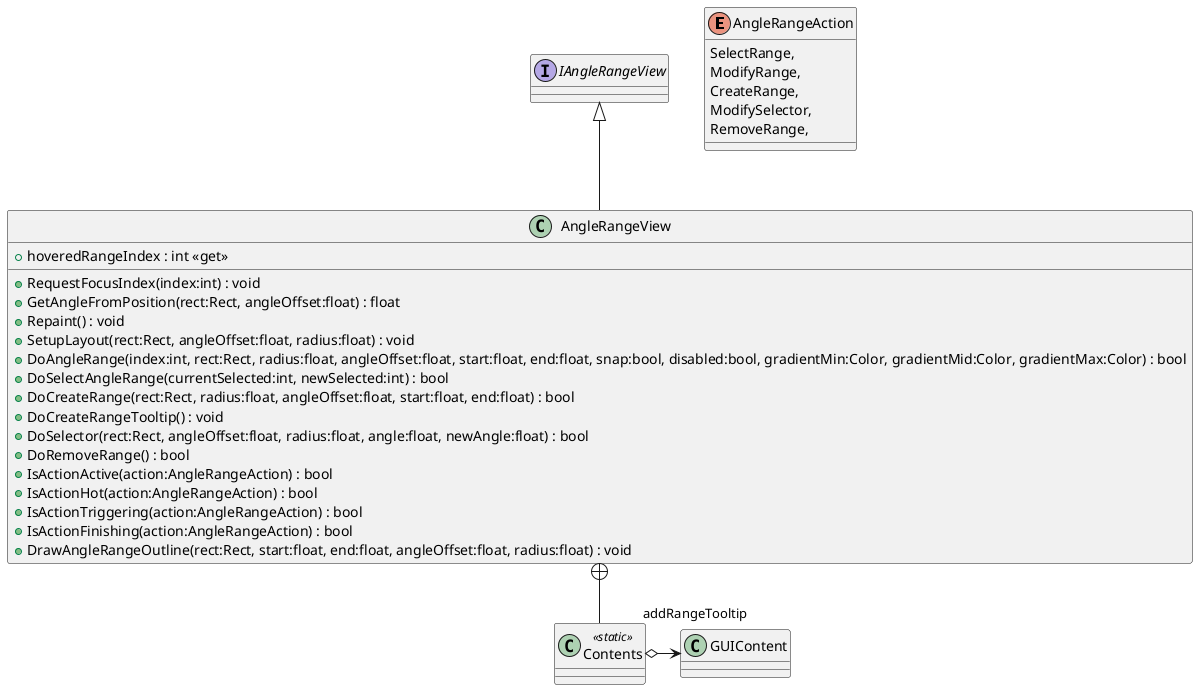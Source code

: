 @startuml
enum AngleRangeAction {
    SelectRange,
    ModifyRange,
    CreateRange,
    ModifySelector,
    RemoveRange,
}
interface IAngleRangeView {
}
class AngleRangeView {
    + hoveredRangeIndex : int <<get>>
    + RequestFocusIndex(index:int) : void
    + GetAngleFromPosition(rect:Rect, angleOffset:float) : float
    + Repaint() : void
    + SetupLayout(rect:Rect, angleOffset:float, radius:float) : void
    + DoAngleRange(index:int, rect:Rect, radius:float, angleOffset:float, start:float, end:float, snap:bool, disabled:bool, gradientMin:Color, gradientMid:Color, gradientMax:Color) : bool
    + DoSelectAngleRange(currentSelected:int, newSelected:int) : bool
    + DoCreateRange(rect:Rect, radius:float, angleOffset:float, start:float, end:float) : bool
    + DoCreateRangeTooltip() : void
    + DoSelector(rect:Rect, angleOffset:float, radius:float, angle:float, newAngle:float) : bool
    + DoRemoveRange() : bool
    + IsActionActive(action:AngleRangeAction) : bool
    + IsActionHot(action:AngleRangeAction) : bool
    + IsActionTriggering(action:AngleRangeAction) : bool
    + IsActionFinishing(action:AngleRangeAction) : bool
    + DrawAngleRangeOutline(rect:Rect, start:float, end:float, angleOffset:float, radius:float) : void
}
class Contents <<static>> {
}
IAngleRangeView <|-- AngleRangeView
AngleRangeView +-- Contents
Contents o-> "addRangeTooltip" GUIContent
@enduml
